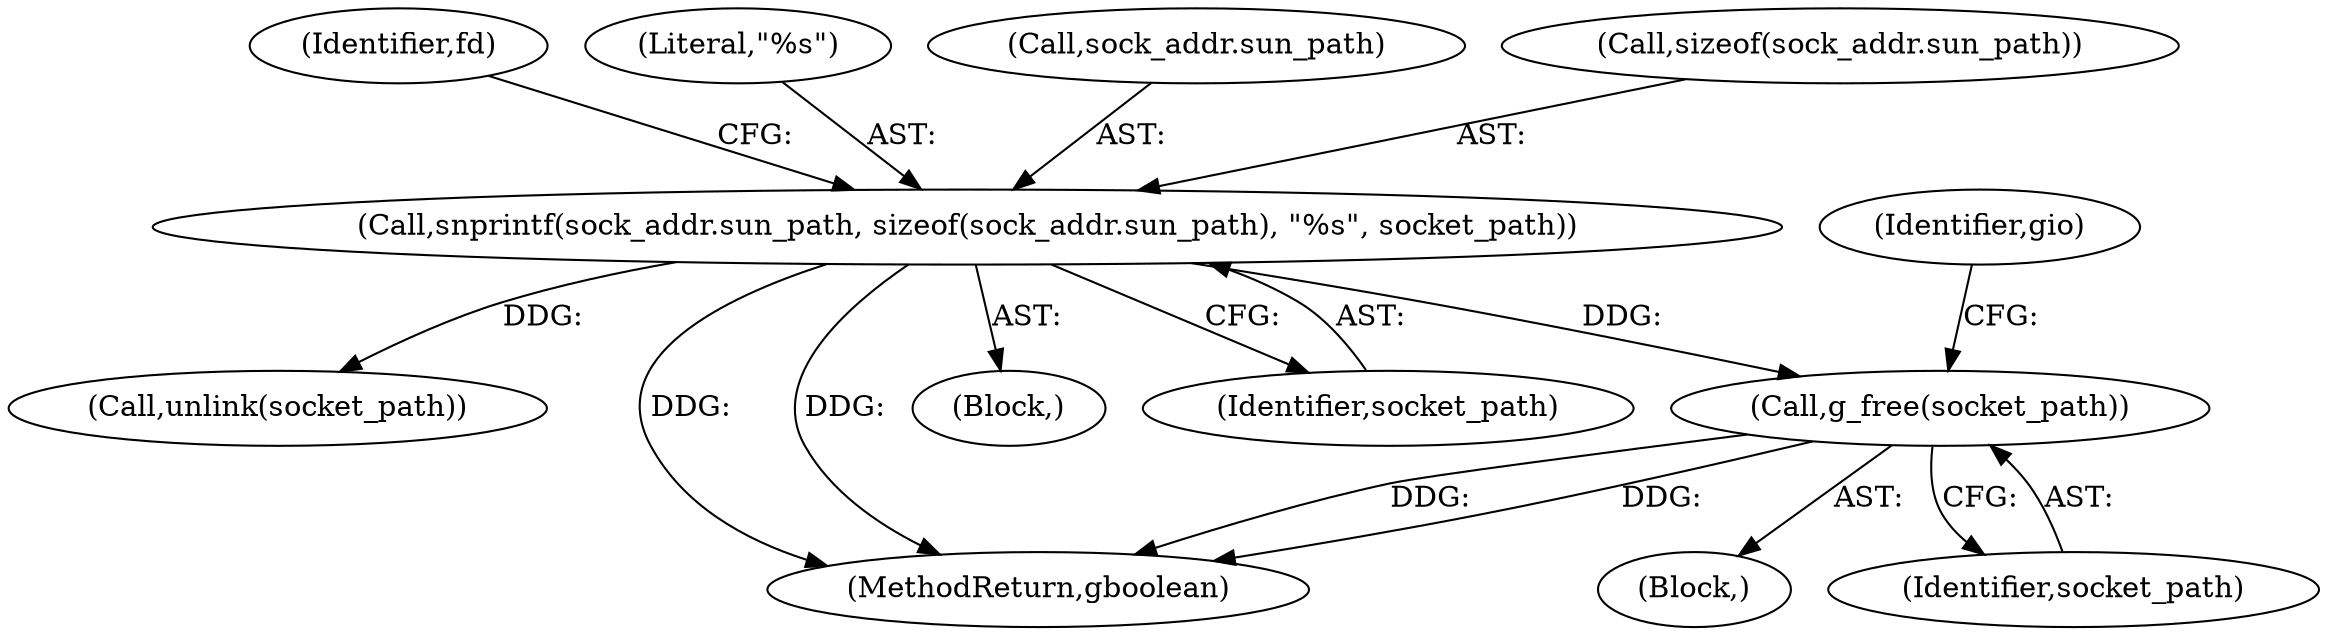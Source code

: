 digraph "0_lxde_f99163c6ff8b2f57c5f37b1ce5d62cf7450d4648@API" {
"1000276" [label="(Call,g_free(socket_path))"];
"1000160" [label="(Call,snprintf(sock_addr.sun_path, sizeof(sock_addr.sun_path), \"%s\", socket_path))"];
"1000182" [label="(Call,unlink(socket_path))"];
"1000280" [label="(Identifier,gio)"];
"1000277" [label="(Identifier,socket_path)"];
"1000276" [label="(Call,g_free(socket_path))"];
"1000173" [label="(Identifier,fd)"];
"1000339" [label="(MethodReturn,gboolean)"];
"1000168" [label="(Literal,\"%s\")"];
"1000120" [label="(Block,)"];
"1000161" [label="(Call,sock_addr.sun_path)"];
"1000164" [label="(Call,sizeof(sock_addr.sun_path))"];
"1000275" [label="(Block,)"];
"1000160" [label="(Call,snprintf(sock_addr.sun_path, sizeof(sock_addr.sun_path), \"%s\", socket_path))"];
"1000169" [label="(Identifier,socket_path)"];
"1000276" -> "1000275"  [label="AST: "];
"1000276" -> "1000277"  [label="CFG: "];
"1000277" -> "1000276"  [label="AST: "];
"1000280" -> "1000276"  [label="CFG: "];
"1000276" -> "1000339"  [label="DDG: "];
"1000276" -> "1000339"  [label="DDG: "];
"1000160" -> "1000276"  [label="DDG: "];
"1000160" -> "1000120"  [label="AST: "];
"1000160" -> "1000169"  [label="CFG: "];
"1000161" -> "1000160"  [label="AST: "];
"1000164" -> "1000160"  [label="AST: "];
"1000168" -> "1000160"  [label="AST: "];
"1000169" -> "1000160"  [label="AST: "];
"1000173" -> "1000160"  [label="CFG: "];
"1000160" -> "1000339"  [label="DDG: "];
"1000160" -> "1000339"  [label="DDG: "];
"1000160" -> "1000182"  [label="DDG: "];
}
